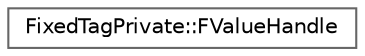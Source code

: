 digraph "Graphical Class Hierarchy"
{
 // INTERACTIVE_SVG=YES
 // LATEX_PDF_SIZE
  bgcolor="transparent";
  edge [fontname=Helvetica,fontsize=10,labelfontname=Helvetica,labelfontsize=10];
  node [fontname=Helvetica,fontsize=10,shape=box,height=0.2,width=0.4];
  rankdir="LR";
  Node0 [id="Node000000",label="FixedTagPrivate::FValueHandle",height=0.2,width=0.4,color="grey40", fillcolor="white", style="filled",URL="$de/d5b/structFixedTagPrivate_1_1FValueHandle.html",tooltip=" "];
}
